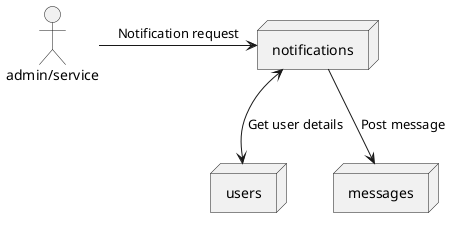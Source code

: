 @startuml
'Autoinclude

node users
node notifications
node messages
actor "admin/service" as admin
notifications <--> users: Get user details
notifications --> messages: Post message
admin -> notifications: Notification request
@enduml
